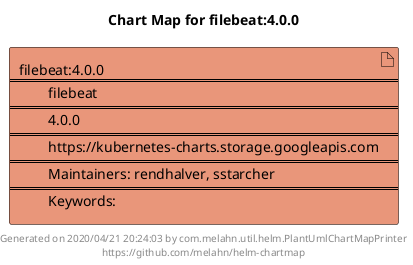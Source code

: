 @startuml
skinparam linetype ortho
skinparam backgroundColor white
skinparam usecaseBorderColor black
skinparam usecaseArrowColor LightSlateGray
skinparam artifactBorderColor black
skinparam artifactArrowColor LightSlateGray

title Chart Map for filebeat:4.0.0

'There is one referenced Helm Chart
artifact "filebeat:4.0.0\n====\n\tfilebeat\n====\n\t4.0.0\n====\n\thttps://kubernetes-charts.storage.googleapis.com\n====\n\tMaintainers: rendhalver, sstarcher\n====\n\tKeywords: " as filebeat_4_0_0 #DarkSalmon

'There are 0 referenced Docker Images

'Chart Dependencies

center footer Generated on 2020/04/21 20:24:03 by com.melahn.util.helm.PlantUmlChartMapPrinter\nhttps://github.com/melahn/helm-chartmap
@enduml
